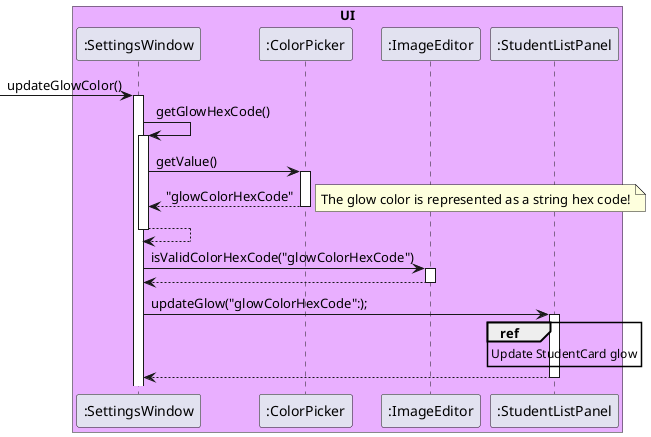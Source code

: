 @startuml
participant ":SettingsWindow"        as Foo
participant ":ColorPicker"           as Foo1
participant ":ImageEditor"           as Foo2
participant ":StudentListPanel"      as Foo3

box "UI" #e9afff
participant Foo
participant Foo1
participant Foo2
participant Foo3
endbox

-> Foo : updateGlowColor()
activate Foo
Foo -> Foo : getGlowHexCode()
activate Foo
Foo -> Foo1: getValue()
activate Foo1
return "glowColorHexCode"
note right: The glow color is represented as a string hex code!
return

Foo -> Foo2 : isValidColorHexCode("glowColorHexCode")
activate Foo2
return

Foo -> Foo3 : updateGlow("glowColorHexCode":);
ref over Foo3
Update StudentCard glow
end ref
activate Foo3
return

@enduml
